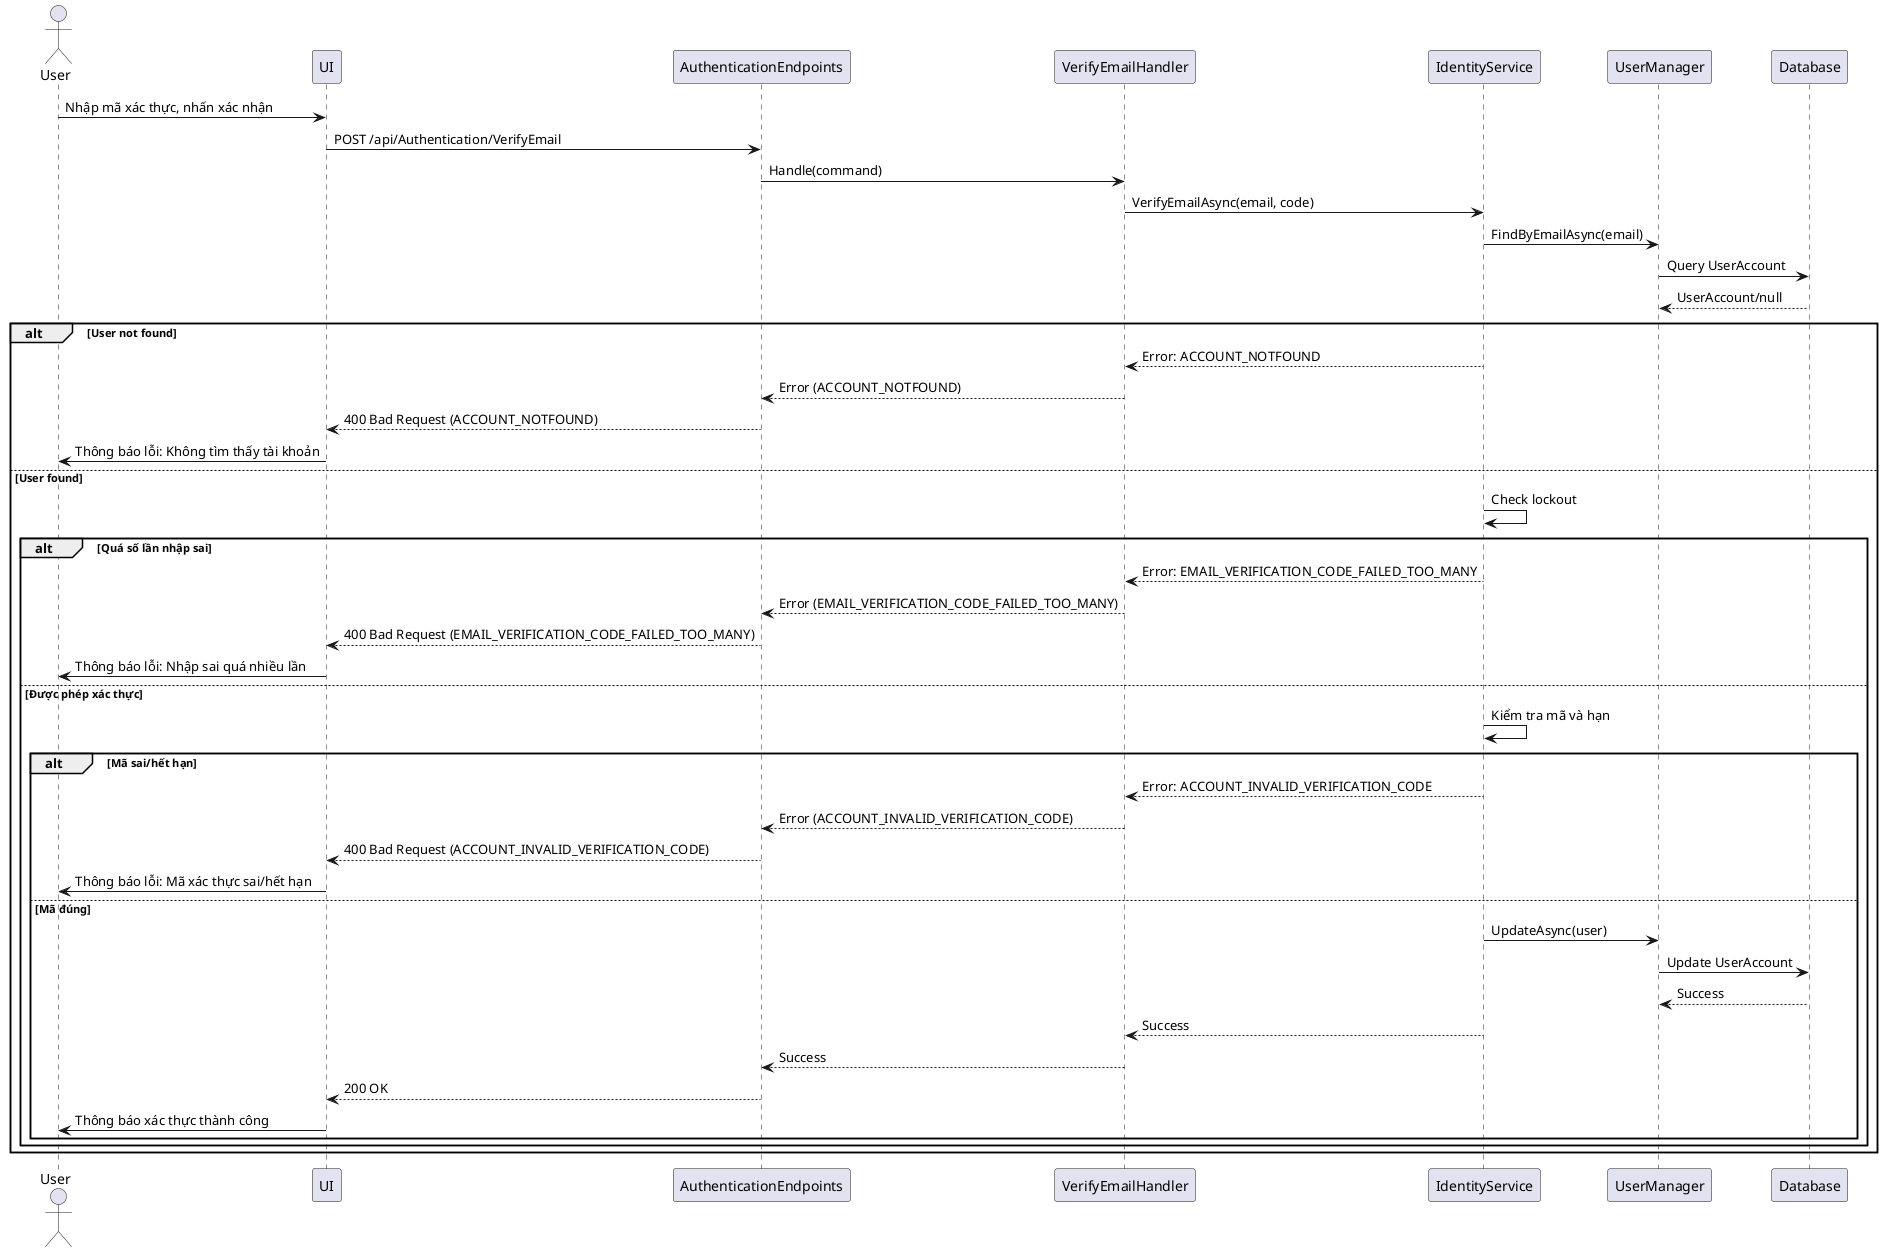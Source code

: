 @startuml
actor User
participant UI
participant AuthenticationEndpoints
participant VerifyEmailHandler
participant IdentityService
participant UserManager
participant Database

User -> UI : Nhập mã xác thực, nhấn xác nhận
UI -> AuthenticationEndpoints : POST /api/Authentication/VerifyEmail
AuthenticationEndpoints -> VerifyEmailHandler : Handle(command)
VerifyEmailHandler -> IdentityService : VerifyEmailAsync(email, code)
IdentityService -> UserManager : FindByEmailAsync(email)
UserManager -> Database : Query UserAccount
Database --> UserManager : UserAccount/null
alt User not found
    IdentityService --> VerifyEmailHandler : Error: ACCOUNT_NOTFOUND
    VerifyEmailHandler --> AuthenticationEndpoints : Error (ACCOUNT_NOTFOUND)
    AuthenticationEndpoints --> UI : 400 Bad Request (ACCOUNT_NOTFOUND)
    UI -> User : Thông báo lỗi: Không tìm thấy tài khoản
else User found
    IdentityService -> IdentityService : Check lockout
    alt Quá số lần nhập sai
        IdentityService --> VerifyEmailHandler : Error: EMAIL_VERIFICATION_CODE_FAILED_TOO_MANY
        VerifyEmailHandler --> AuthenticationEndpoints : Error (EMAIL_VERIFICATION_CODE_FAILED_TOO_MANY)
        AuthenticationEndpoints --> UI : 400 Bad Request (EMAIL_VERIFICATION_CODE_FAILED_TOO_MANY)
        UI -> User : Thông báo lỗi: Nhập sai quá nhiều lần
    else Được phép xác thực
        IdentityService -> IdentityService : Kiểm tra mã và hạn
        alt Mã sai/hết hạn
            IdentityService --> VerifyEmailHandler : Error: ACCOUNT_INVALID_VERIFICATION_CODE
            VerifyEmailHandler --> AuthenticationEndpoints : Error (ACCOUNT_INVALID_VERIFICATION_CODE)
            AuthenticationEndpoints --> UI : 400 Bad Request (ACCOUNT_INVALID_VERIFICATION_CODE)
            UI -> User : Thông báo lỗi: Mã xác thực sai/hết hạn
        else Mã đúng
            IdentityService -> UserManager : UpdateAsync(user)
            UserManager -> Database : Update UserAccount
            Database --> UserManager : Success
            IdentityService --> VerifyEmailHandler : Success
            VerifyEmailHandler --> AuthenticationEndpoints : Success
            AuthenticationEndpoints --> UI : 200 OK
            UI -> User : Thông báo xác thực thành công
        end
    end
end
@enduml